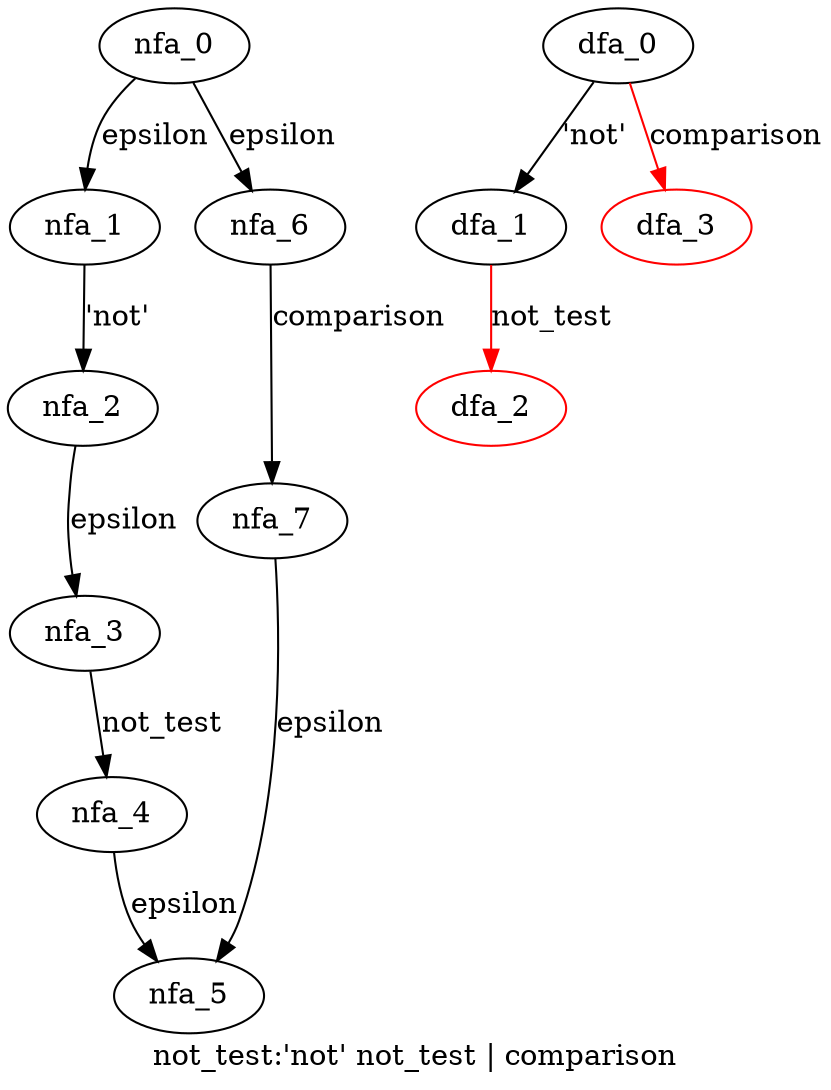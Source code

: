 digraph not_test {
 graph[label="not_test:'not' not_test | comparison"]
 subgraph not_test_nfa {
  nfa_0->nfa_1[label="epsilon"]
  nfa_1->nfa_2[label="'not'"]
  nfa_2->nfa_3[label="epsilon"]
  nfa_3->nfa_4[label="not_test"]
  nfa_4->nfa_5[label="epsilon"]
  nfa_0->nfa_6[label="epsilon"]
  nfa_6->nfa_7[label="comparison"]
  nfa_7->nfa_5[label="epsilon"]
  }
 subgraph not_test_dfa {
  dfa_0->dfa_1[label="'not'"]
  dfa_1->dfa_2[label="not_test",color=red]
  dfa_0->dfa_3[label="comparison",color=red]
  dfa_2[color=red]
  dfa_3[color=red]
  }
}

